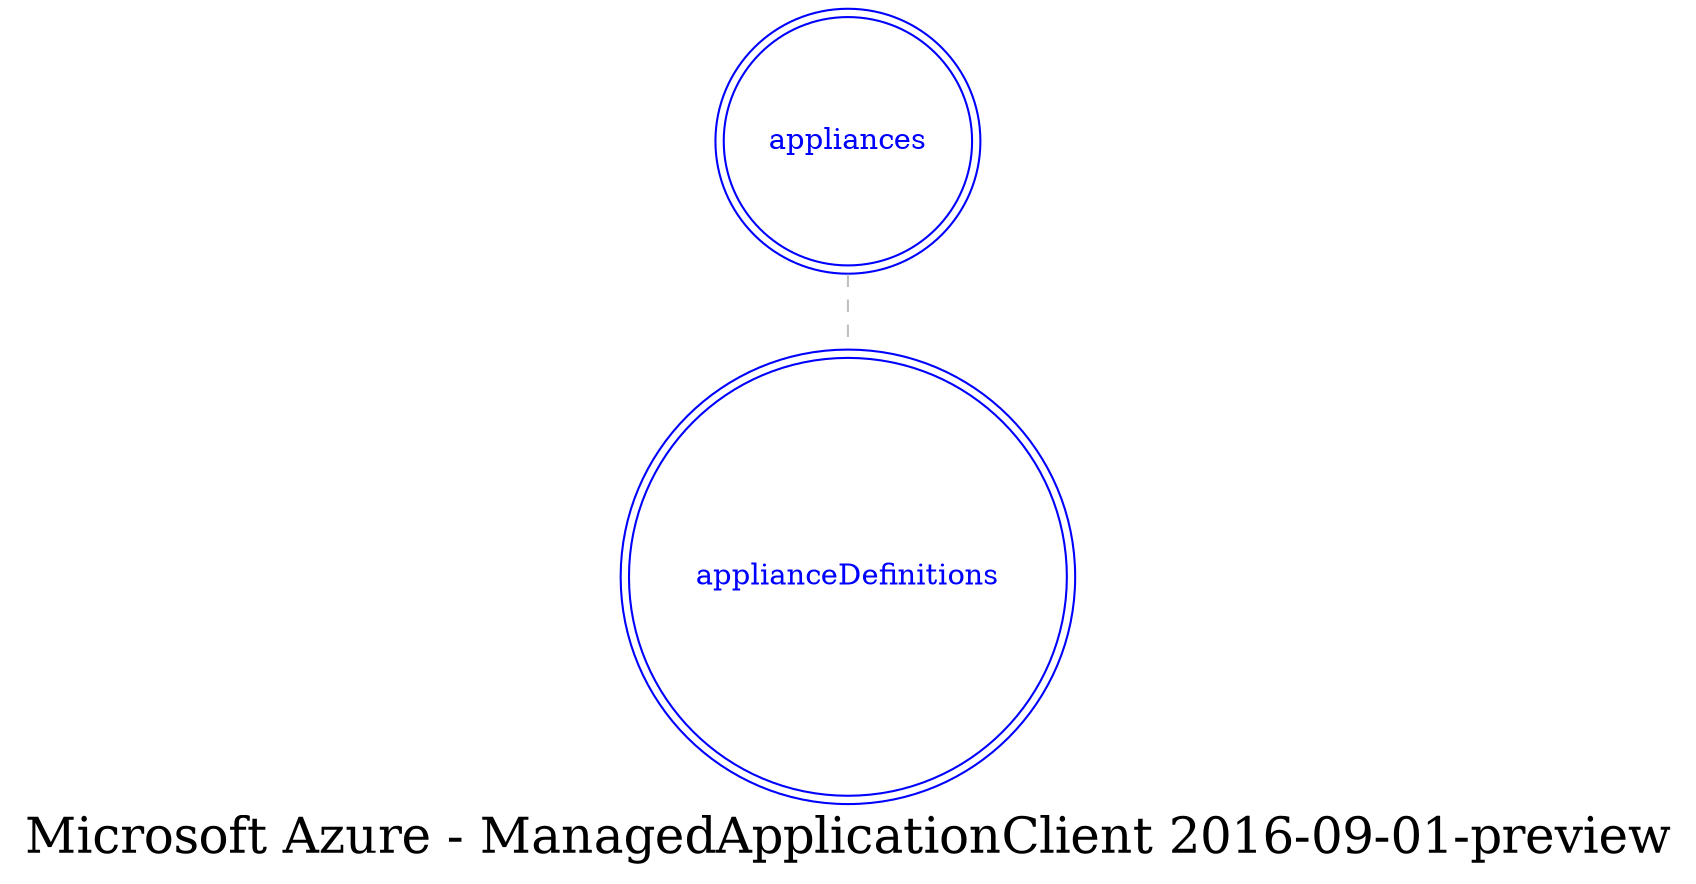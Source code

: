 digraph LexiconGraph {
graph[label="Microsoft Azure - ManagedApplicationClient 2016-09-01-preview", fontsize=24]
splines=true
"applianceDefinitions" [color=blue, fontcolor=blue, shape=doublecircle]
"appliances" [color=blue, fontcolor=blue, shape=doublecircle]
"appliances" -> "applianceDefinitions" [color=grey, fontcolor=grey, arrowhead=none, arrowtail=none, style=dashed]
}
